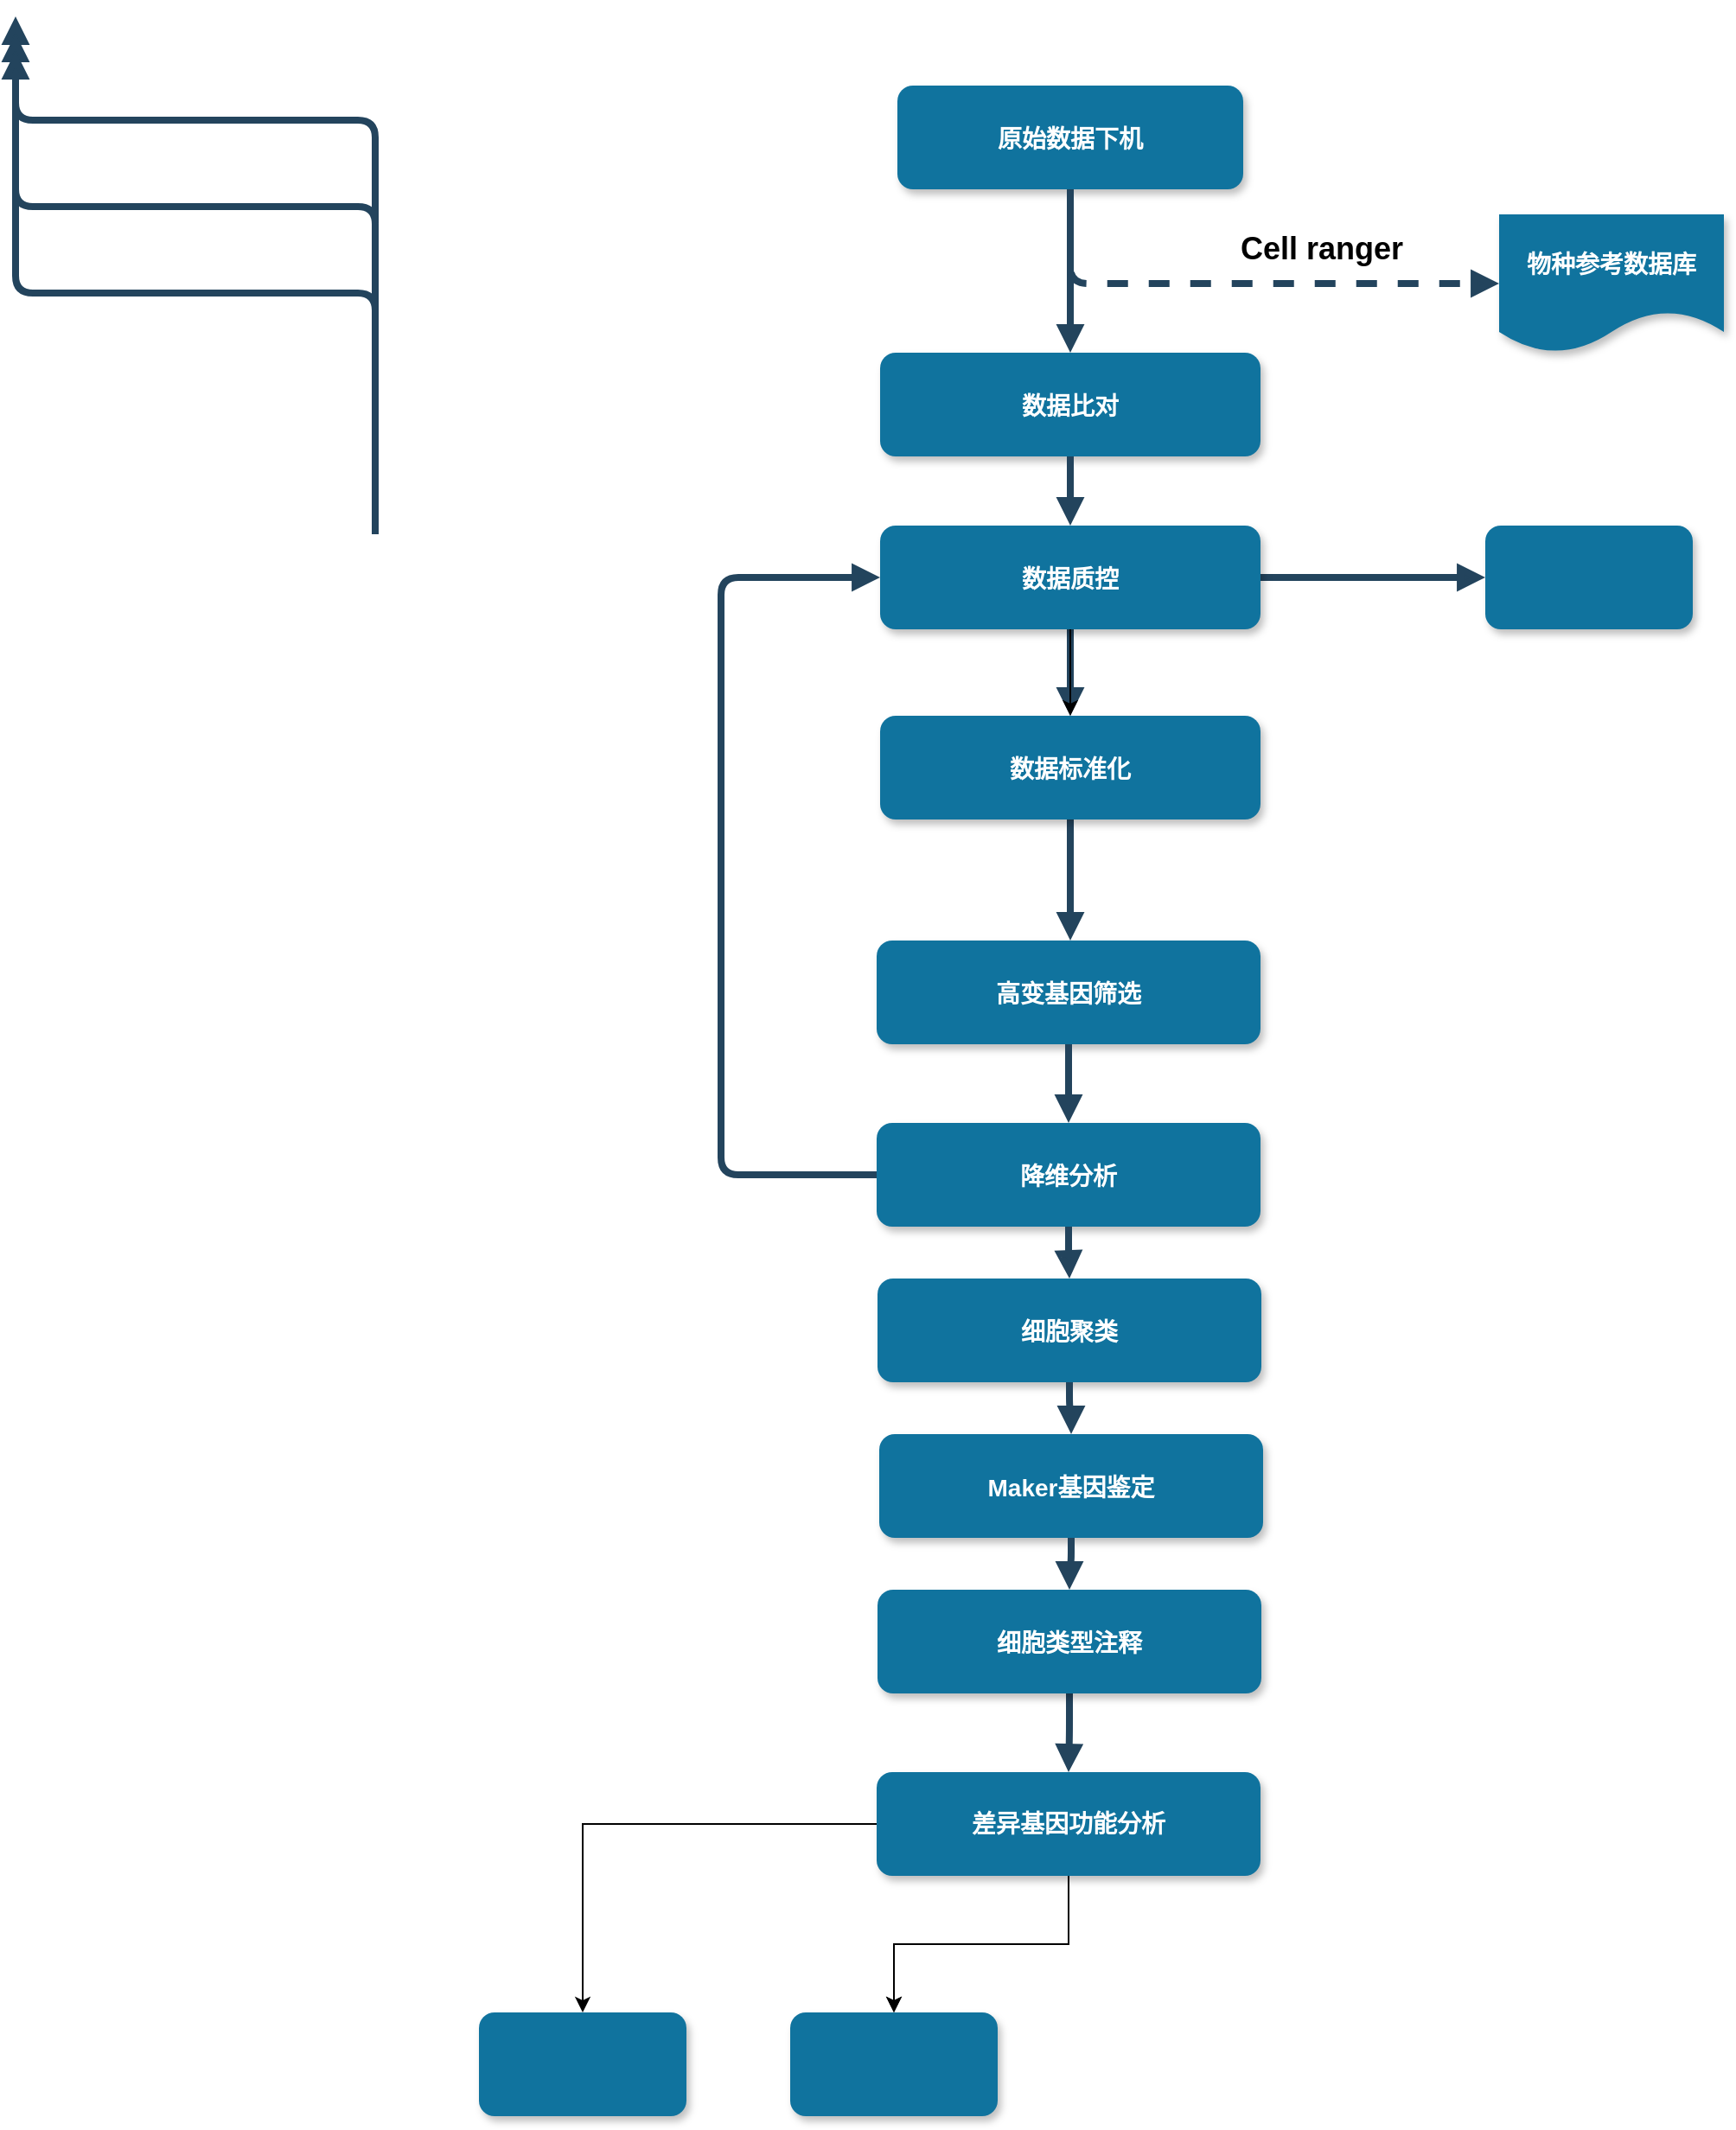 <mxfile version="13.6.2" type="github">
  <diagram name="Page-1" id="97916047-d0de-89f5-080d-49f4d83e522f">
    <mxGraphModel dx="1483" dy="829" grid="1" gridSize="10" guides="1" tooltips="1" connect="1" arrows="1" fold="1" page="1" pageScale="1.5" pageWidth="1169" pageHeight="827" background="#ffffff" math="0" shadow="0">
      <root>
        <mxCell id="0" />
        <mxCell id="1" parent="0" />
        <mxCell id="2" value="原始数据下机" style="rounded=1;fillColor=#10739E;strokeColor=none;shadow=1;gradientColor=none;fontStyle=1;fontColor=#FFFFFF;fontSize=14;" parent="1" vertex="1">
          <mxGeometry x="672" y="205.5" width="200" height="60" as="geometry" />
        </mxCell>
        <mxCell id="3" value="数据比对" style="rounded=1;fillColor=#10739E;strokeColor=none;shadow=1;gradientColor=none;fontStyle=1;fontColor=#FFFFFF;fontSize=14;verticalAlign=middle;" parent="1" vertex="1">
          <mxGeometry x="662" y="360" width="220" height="60" as="geometry" />
        </mxCell>
        <mxCell id="18" value="高变基因筛选" style="rounded=1;fillColor=#10739E;strokeColor=none;shadow=1;gradientColor=none;fontStyle=1;fontColor=#FFFFFF;fontSize=14;" parent="1" vertex="1">
          <mxGeometry x="660" y="700" width="222" height="60" as="geometry" />
        </mxCell>
        <mxCell id="19" value="降维分析" style="rounded=1;fillColor=#10739E;strokeColor=none;shadow=1;gradientColor=none;fontStyle=1;fontColor=#FFFFFF;fontSize=14;" parent="1" vertex="1">
          <mxGeometry x="660" y="805.5" width="222" height="60" as="geometry" />
        </mxCell>
        <mxCell id="20" value="细胞聚类" style="rounded=1;fillColor=#10739E;strokeColor=none;shadow=1;gradientColor=none;fontStyle=1;fontColor=#FFFFFF;fontSize=14;" parent="1" vertex="1">
          <mxGeometry x="660.5" y="895.5" width="222" height="60" as="geometry" />
        </mxCell>
        <mxCell id="21" value="Maker基因鉴定" style="rounded=1;fillColor=#10739E;strokeColor=none;shadow=1;gradientColor=none;fontStyle=1;fontColor=#FFFFFF;fontSize=14;" parent="1" vertex="1">
          <mxGeometry x="661.5" y="985.5" width="222" height="60" as="geometry" />
        </mxCell>
        <mxCell id="O0lkl8zHiSeVPPPmKp58-76" value="" style="edgeStyle=orthogonalEdgeStyle;rounded=1;orthogonalLoop=1;jettySize=auto;html=1;fontSize=11;fontColor=#000000;fontStyle=1;strokeColor=#23445D;strokeWidth=4;endFill=1;endArrow=block;" edge="1" parent="1" source="22" target="O0lkl8zHiSeVPPPmKp58-75">
          <mxGeometry relative="1" as="geometry" />
        </mxCell>
        <mxCell id="22" value="细胞类型注释" style="rounded=1;fillColor=#10739E;strokeColor=none;shadow=1;gradientColor=none;fontStyle=1;fontColor=#FFFFFF;fontSize=14;" parent="1" vertex="1">
          <mxGeometry x="660.5" y="1075.5" width="222" height="60" as="geometry" />
        </mxCell>
        <mxCell id="29" value="" style="edgeStyle=elbowEdgeStyle;elbow=vertical;strokeWidth=4;endArrow=block;endFill=1;fontStyle=1;strokeColor=#23445D;" parent="1" source="2" target="3" edge="1">
          <mxGeometry x="22" y="165.5" width="100" height="100" as="geometry">
            <mxPoint x="22" y="265.5" as="sourcePoint" />
            <mxPoint x="122" y="165.5" as="targetPoint" />
          </mxGeometry>
        </mxCell>
        <mxCell id="30" value="" style="edgeStyle=elbowEdgeStyle;elbow=vertical;strokeWidth=4;endArrow=block;endFill=1;fontStyle=1;strokeColor=#23445D;entryX=0.5;entryY=0;entryDx=0;entryDy=0;exitX=0.5;exitY=1;exitDx=0;exitDy=0;" parent="1" source="O0lkl8zHiSeVPPPmKp58-67" target="O0lkl8zHiSeVPPPmKp58-66" edge="1">
          <mxGeometry x="22" y="165.5" width="100" height="100" as="geometry">
            <mxPoint x="22" y="265.5" as="sourcePoint" />
            <mxPoint x="770" y="460" as="targetPoint" />
            <Array as="points">
              <mxPoint x="767" y="495" />
            </Array>
          </mxGeometry>
        </mxCell>
        <mxCell id="33" value="" style="edgeStyle=elbowEdgeStyle;elbow=vertical;strokeWidth=4;endArrow=block;endFill=1;fontStyle=1;dashed=1;strokeColor=#23445D;entryX=0;entryY=0.5;entryDx=0;entryDy=0;" parent="1" source="2" target="O0lkl8zHiSeVPPPmKp58-56" edge="1">
          <mxGeometry x="22" y="165.5" width="100" height="100" as="geometry">
            <mxPoint x="22" y="265.5" as="sourcePoint" />
            <mxPoint x="1080" y="260" as="targetPoint" />
            <Array as="points">
              <mxPoint x="880" y="320" />
            </Array>
          </mxGeometry>
        </mxCell>
        <mxCell id="34" value="" style="edgeStyle=elbowEdgeStyle;elbow=vertical;strokeWidth=4;endArrow=block;endFill=1;fontStyle=1;strokeColor=#23445D;entryX=0;entryY=0.5;entryDx=0;entryDy=0;exitX=0;exitY=0.5;exitDx=0;exitDy=0;" parent="1" source="19" target="O0lkl8zHiSeVPPPmKp58-67" edge="1">
          <mxGeometry x="7" y="265.5" width="100" height="100" as="geometry">
            <mxPoint x="680" y="840" as="sourcePoint" />
            <mxPoint x="650" y="480" as="targetPoint" />
            <Array as="points">
              <mxPoint x="570" y="670" />
            </Array>
          </mxGeometry>
        </mxCell>
        <mxCell id="42" value="" style="edgeStyle=elbowEdgeStyle;elbow=vertical;strokeWidth=4;endArrow=block;endFill=1;fontStyle=1;strokeColor=#23445D;" parent="1" target="14" edge="1">
          <mxGeometry x="62" y="165.5" width="100" height="100" as="geometry">
            <mxPoint x="370" y="285" as="sourcePoint" />
            <mxPoint x="162" y="165.5" as="targetPoint" />
          </mxGeometry>
        </mxCell>
        <mxCell id="43" value="" style="edgeStyle=elbowEdgeStyle;elbow=vertical;strokeWidth=4;endArrow=block;endFill=1;fontStyle=1;strokeColor=#23445D;" parent="1" target="15" edge="1">
          <mxGeometry x="62" y="175.5" width="100" height="100" as="geometry">
            <mxPoint x="370" y="375" as="sourcePoint" />
            <mxPoint x="162" y="175.5" as="targetPoint" />
          </mxGeometry>
        </mxCell>
        <mxCell id="44" value="" style="edgeStyle=elbowEdgeStyle;elbow=vertical;strokeWidth=4;endArrow=block;endFill=1;fontStyle=1;strokeColor=#23445D;" parent="1" target="16" edge="1">
          <mxGeometry x="62" y="185.5" width="100" height="100" as="geometry">
            <mxPoint x="370" y="465" as="sourcePoint" />
            <mxPoint x="162" y="185.5" as="targetPoint" />
          </mxGeometry>
        </mxCell>
        <mxCell id="46" value="" style="edgeStyle=elbowEdgeStyle;elbow=vertical;strokeWidth=4;endArrow=block;endFill=1;fontStyle=1;strokeColor=#23445D;" parent="1" source="18" target="19" edge="1">
          <mxGeometry x="57" y="265.5" width="100" height="100" as="geometry">
            <mxPoint x="57" y="365.5" as="sourcePoint" />
            <mxPoint x="157" y="265.5" as="targetPoint" />
          </mxGeometry>
        </mxCell>
        <mxCell id="47" value="" style="edgeStyle=elbowEdgeStyle;elbow=vertical;strokeWidth=4;endArrow=block;endFill=1;fontStyle=1;strokeColor=#23445D;" parent="1" source="19" target="20" edge="1">
          <mxGeometry x="-88" y="275.5" width="100" height="100" as="geometry">
            <mxPoint x="-88" y="375.5" as="sourcePoint" />
            <mxPoint x="12" y="275.5" as="targetPoint" />
          </mxGeometry>
        </mxCell>
        <mxCell id="48" value="" style="edgeStyle=elbowEdgeStyle;elbow=vertical;strokeWidth=4;endArrow=block;endFill=1;fontStyle=1;strokeColor=#23445D;" parent="1" source="20" target="21" edge="1">
          <mxGeometry x="-88" y="285.5" width="100" height="100" as="geometry">
            <mxPoint x="-88" y="385.5" as="sourcePoint" />
            <mxPoint x="12" y="285.5" as="targetPoint" />
          </mxGeometry>
        </mxCell>
        <mxCell id="49" value="" style="edgeStyle=elbowEdgeStyle;elbow=vertical;strokeWidth=4;endArrow=block;endFill=1;fontStyle=1;strokeColor=#23445D;" parent="1" source="21" target="22" edge="1">
          <mxGeometry x="-88" y="295.5" width="100" height="100" as="geometry">
            <mxPoint x="-88" y="395.5" as="sourcePoint" />
            <mxPoint x="12" y="295.5" as="targetPoint" />
          </mxGeometry>
        </mxCell>
        <mxCell id="55" value="" style="edgeStyle=elbowEdgeStyle;elbow=vertical;strokeWidth=4;endArrow=block;endFill=1;fontStyle=1;strokeColor=#23445D;exitX=0.5;exitY=1;exitDx=0;exitDy=0;" parent="1" source="O0lkl8zHiSeVPPPmKp58-66" target="18" edge="1">
          <mxGeometry x="7" y="265.5" width="100" height="100" as="geometry">
            <mxPoint x="755" y="620" as="sourcePoint" />
            <mxPoint x="107" y="265.5" as="targetPoint" />
            <Array as="points">
              <mxPoint x="785" y="746" />
              <mxPoint x="927" y="655.5" />
            </Array>
          </mxGeometry>
        </mxCell>
        <mxCell id="O0lkl8zHiSeVPPPmKp58-56" value="物种参考数据库" style="shape=document;boundedLbl=1;fillColor=#10739E;fontSize=14;fontColor=#FFFFFF;shadow=1;sketch=0;strokeColor=none;fontStyle=1" vertex="1" parent="1">
          <mxGeometry x="1020" y="280" width="130" height="80" as="geometry" />
        </mxCell>
        <mxCell id="O0lkl8zHiSeVPPPmKp58-58" value="Text" style="text;html=1;resizable=0;autosize=1;align=center;verticalAlign=middle;points=[];fillColor=none;strokeColor=none;rounded=0;shadow=1;sketch=0;fontSize=14;fontColor=#FFFFFF;" vertex="1" parent="1">
          <mxGeometry x="860" y="550" width="40" height="20" as="geometry" />
        </mxCell>
        <mxCell id="O0lkl8zHiSeVPPPmKp58-59" value="&lt;b style=&quot;font-size: 18px&quot;&gt;&lt;font color=&quot;#000000&quot; style=&quot;font-size: 18px&quot;&gt;Cell ranger&lt;/font&gt;&lt;/b&gt;" style="text;html=1;resizable=0;autosize=1;align=center;verticalAlign=middle;points=[];fillColor=none;strokeColor=none;rounded=0;shadow=1;sketch=0;fontSize=18;fontColor=#FFFFFF;" vertex="1" parent="1">
          <mxGeometry x="862" y="285" width="110" height="30" as="geometry" />
        </mxCell>
        <mxCell id="O0lkl8zHiSeVPPPmKp58-66" value="数据标准化" style="rounded=1;fillColor=#10739E;strokeColor=none;shadow=1;gradientColor=none;fontStyle=1;fontColor=#FFFFFF;fontSize=14;verticalAlign=middle;" vertex="1" parent="1">
          <mxGeometry x="662" y="570" width="220" height="60" as="geometry" />
        </mxCell>
        <mxCell id="O0lkl8zHiSeVPPPmKp58-72" value="" style="edgeStyle=orthogonalEdgeStyle;rounded=0;orthogonalLoop=1;jettySize=auto;html=1;fontSize=18;fontColor=#FFFFFF;" edge="1" parent="1" source="O0lkl8zHiSeVPPPmKp58-67" target="O0lkl8zHiSeVPPPmKp58-66">
          <mxGeometry relative="1" as="geometry" />
        </mxCell>
        <mxCell id="O0lkl8zHiSeVPPPmKp58-74" value="" style="edgeStyle=orthogonalEdgeStyle;rounded=1;orthogonalLoop=1;jettySize=auto;html=1;fontSize=11;fontColor=#000000;fontStyle=1;strokeColor=#23445D;strokeWidth=4;endFill=1;endArrow=block;" edge="1" parent="1" source="O0lkl8zHiSeVPPPmKp58-67" target="O0lkl8zHiSeVPPPmKp58-73">
          <mxGeometry relative="1" as="geometry" />
        </mxCell>
        <mxCell id="O0lkl8zHiSeVPPPmKp58-67" value="数据质控" style="rounded=1;fillColor=#10739E;strokeColor=none;shadow=1;gradientColor=none;fontStyle=1;fontColor=#FFFFFF;fontSize=14;verticalAlign=middle;" vertex="1" parent="1">
          <mxGeometry x="662" y="460" width="220" height="60" as="geometry" />
        </mxCell>
        <mxCell id="O0lkl8zHiSeVPPPmKp58-68" value="" style="edgeStyle=elbowEdgeStyle;elbow=vertical;strokeWidth=4;endArrow=block;endFill=1;fontStyle=1;strokeColor=#23445D;entryX=0.5;entryY=0;entryDx=0;entryDy=0;exitX=0.5;exitY=1;exitDx=0;exitDy=0;" edge="1" parent="1" source="3" target="O0lkl8zHiSeVPPPmKp58-67">
          <mxGeometry x="60" y="70.5" width="100" height="100" as="geometry">
            <mxPoint x="800" y="420" as="sourcePoint" />
            <mxPoint x="810" y="475" as="targetPoint" />
            <Array as="points" />
          </mxGeometry>
        </mxCell>
        <mxCell id="O0lkl8zHiSeVPPPmKp58-73" value="" style="shape=process;whiteSpace=wrap;html=1;backgroundOutline=1;rounded=1;shadow=1;fontSize=14;fontColor=#FFFFFF;fontStyle=1;strokeColor=none;fillColor=#10739E;" vertex="1" parent="1">
          <mxGeometry x="1012" y="460" width="120" height="60" as="geometry" />
        </mxCell>
        <mxCell id="O0lkl8zHiSeVPPPmKp58-78" value="" style="edgeStyle=orthogonalEdgeStyle;rounded=0;orthogonalLoop=1;jettySize=auto;html=1;fontSize=18;fontColor=#FFFFFF;" edge="1" parent="1" source="O0lkl8zHiSeVPPPmKp58-75" target="O0lkl8zHiSeVPPPmKp58-77">
          <mxGeometry relative="1" as="geometry" />
        </mxCell>
        <mxCell id="O0lkl8zHiSeVPPPmKp58-80" value="" style="edgeStyle=orthogonalEdgeStyle;rounded=0;orthogonalLoop=1;jettySize=auto;html=1;fontSize=18;fontColor=#FFFFFF;" edge="1" parent="1" source="O0lkl8zHiSeVPPPmKp58-75" target="O0lkl8zHiSeVPPPmKp58-79">
          <mxGeometry relative="1" as="geometry" />
        </mxCell>
        <mxCell id="O0lkl8zHiSeVPPPmKp58-81" value="" style="edgeStyle=orthogonalEdgeStyle;rounded=0;orthogonalLoop=1;jettySize=auto;html=1;fontSize=18;fontColor=#FFFFFF;" edge="1" parent="1" source="O0lkl8zHiSeVPPPmKp58-75" target="O0lkl8zHiSeVPPPmKp58-79">
          <mxGeometry relative="1" as="geometry" />
        </mxCell>
        <mxCell id="O0lkl8zHiSeVPPPmKp58-75" value="差异基因功能分析" style="shape=process;whiteSpace=wrap;html=1;backgroundOutline=1;rounded=1;shadow=1;fontSize=14;fontColor=#FFFFFF;fontStyle=1;strokeColor=none;fillColor=#10739E;" vertex="1" parent="1">
          <mxGeometry x="660" y="1181" width="222" height="60" as="geometry" />
        </mxCell>
        <mxCell id="O0lkl8zHiSeVPPPmKp58-77" value="" style="shape=process;whiteSpace=wrap;html=1;backgroundOutline=1;rounded=1;shadow=1;fontSize=14;fontColor=#FFFFFF;fontStyle=1;strokeColor=none;fillColor=#10739E;" vertex="1" parent="1">
          <mxGeometry x="430" y="1320" width="120" height="60" as="geometry" />
        </mxCell>
        <mxCell id="O0lkl8zHiSeVPPPmKp58-79" value="" style="shape=process;whiteSpace=wrap;html=1;backgroundOutline=1;rounded=1;shadow=1;fontSize=14;fontColor=#FFFFFF;fontStyle=1;strokeColor=none;fillColor=#10739E;" vertex="1" parent="1">
          <mxGeometry x="610" y="1320" width="120" height="60" as="geometry" />
        </mxCell>
      </root>
    </mxGraphModel>
  </diagram>
</mxfile>
